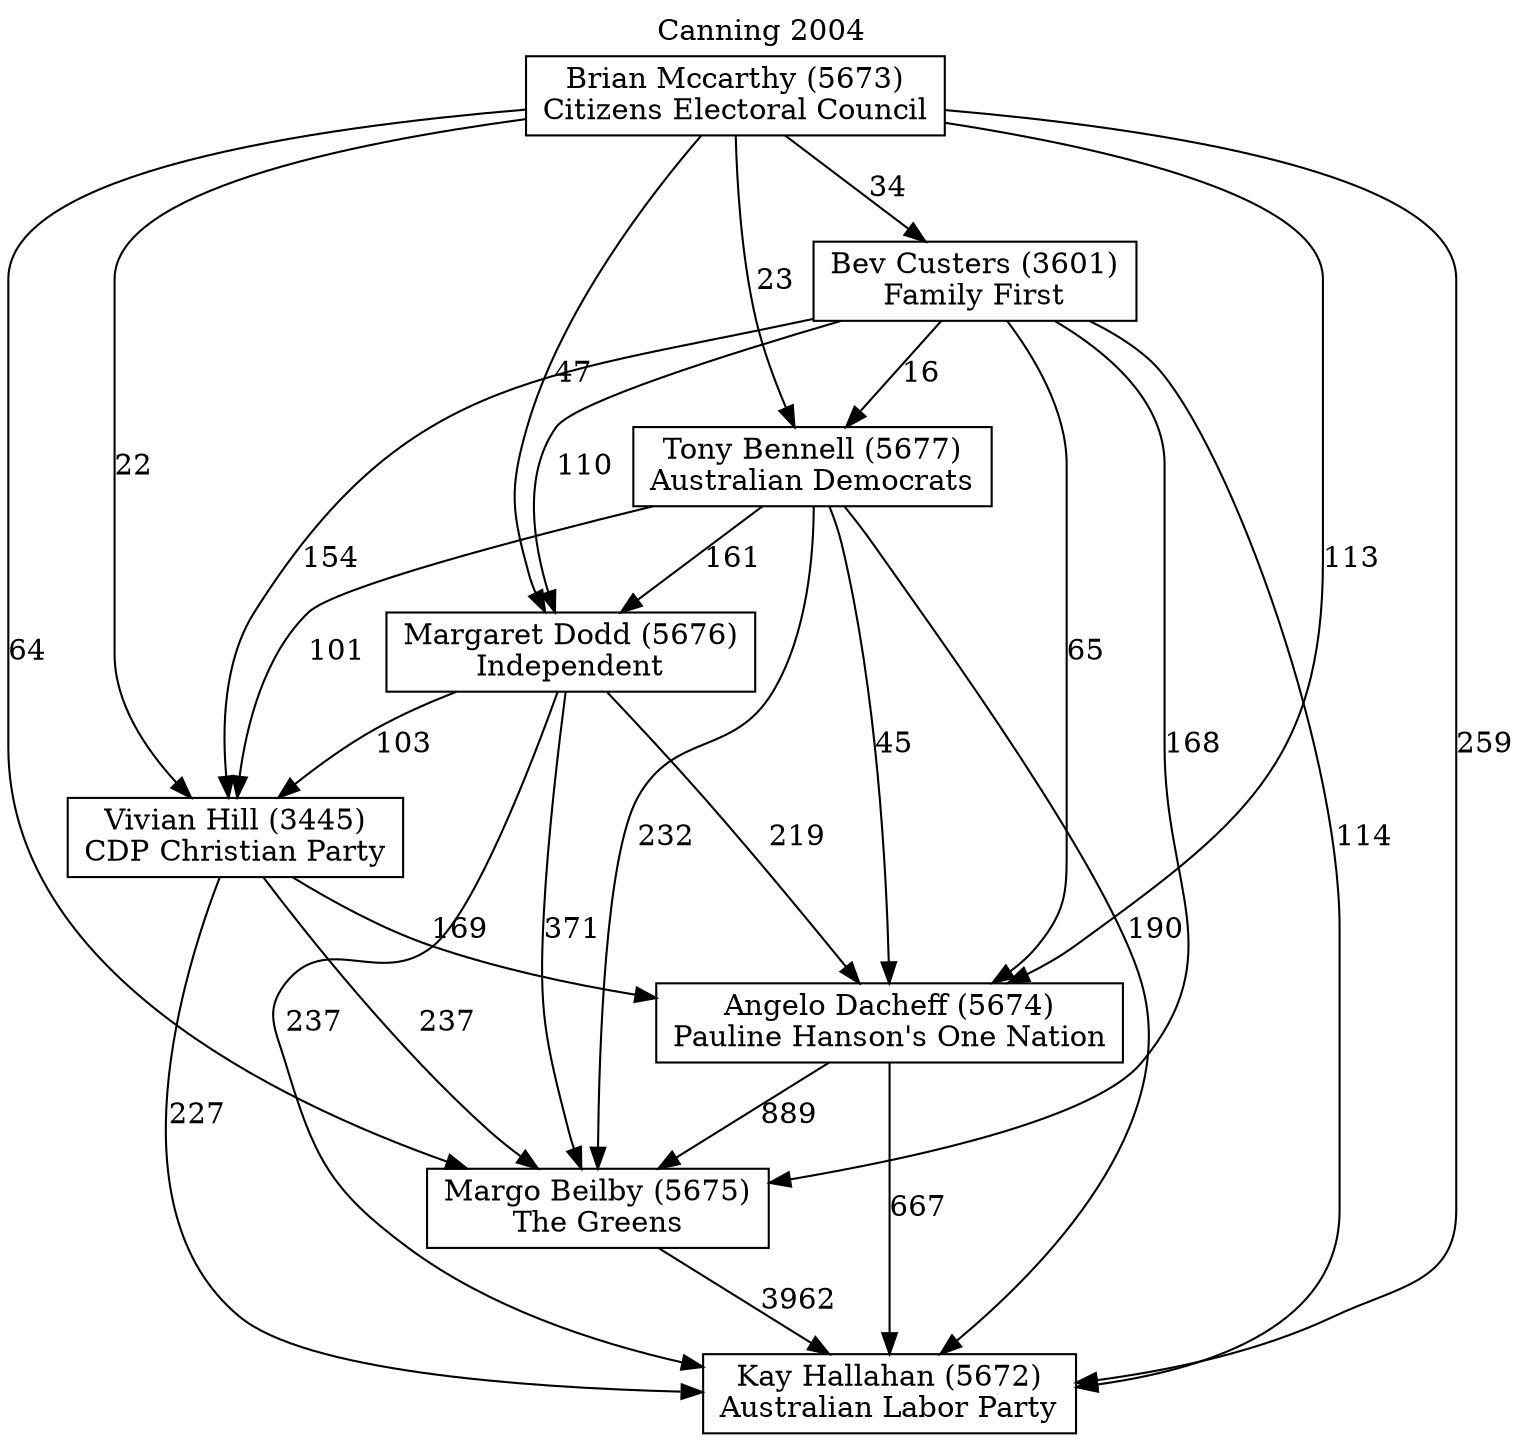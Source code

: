 // House preference flow
digraph "Kay Hallahan (5672)_Canning_2004" {
	graph [label="Canning 2004" labelloc=t mclimit=10]
	node [shape=box]
	"Kay Hallahan (5672)" [label="Kay Hallahan (5672)
Australian Labor Party"]
	"Margo Beilby (5675)" [label="Margo Beilby (5675)
The Greens"]
	"Angelo Dacheff (5674)" [label="Angelo Dacheff (5674)
Pauline Hanson's One Nation"]
	"Vivian Hill (3445)" [label="Vivian Hill (3445)
CDP Christian Party"]
	"Margaret Dodd (5676)" [label="Margaret Dodd (5676)
Independent"]
	"Tony Bennell (5677)" [label="Tony Bennell (5677)
Australian Democrats"]
	"Bev Custers (3601)" [label="Bev Custers (3601)
Family First"]
	"Brian Mccarthy (5673)" [label="Brian Mccarthy (5673)
Citizens Electoral Council"]
	"Margo Beilby (5675)" -> "Kay Hallahan (5672)" [label=3962]
	"Angelo Dacheff (5674)" -> "Margo Beilby (5675)" [label=889]
	"Vivian Hill (3445)" -> "Angelo Dacheff (5674)" [label=169]
	"Margaret Dodd (5676)" -> "Vivian Hill (3445)" [label=103]
	"Tony Bennell (5677)" -> "Margaret Dodd (5676)" [label=161]
	"Bev Custers (3601)" -> "Tony Bennell (5677)" [label=16]
	"Brian Mccarthy (5673)" -> "Bev Custers (3601)" [label=34]
	"Angelo Dacheff (5674)" -> "Kay Hallahan (5672)" [label=667]
	"Vivian Hill (3445)" -> "Kay Hallahan (5672)" [label=227]
	"Margaret Dodd (5676)" -> "Kay Hallahan (5672)" [label=237]
	"Tony Bennell (5677)" -> "Kay Hallahan (5672)" [label=190]
	"Bev Custers (3601)" -> "Kay Hallahan (5672)" [label=114]
	"Brian Mccarthy (5673)" -> "Kay Hallahan (5672)" [label=259]
	"Brian Mccarthy (5673)" -> "Tony Bennell (5677)" [label=23]
	"Bev Custers (3601)" -> "Margaret Dodd (5676)" [label=110]
	"Brian Mccarthy (5673)" -> "Margaret Dodd (5676)" [label=47]
	"Tony Bennell (5677)" -> "Vivian Hill (3445)" [label=101]
	"Bev Custers (3601)" -> "Vivian Hill (3445)" [label=154]
	"Brian Mccarthy (5673)" -> "Vivian Hill (3445)" [label=22]
	"Margaret Dodd (5676)" -> "Angelo Dacheff (5674)" [label=219]
	"Tony Bennell (5677)" -> "Angelo Dacheff (5674)" [label=45]
	"Bev Custers (3601)" -> "Angelo Dacheff (5674)" [label=65]
	"Brian Mccarthy (5673)" -> "Angelo Dacheff (5674)" [label=113]
	"Vivian Hill (3445)" -> "Margo Beilby (5675)" [label=237]
	"Margaret Dodd (5676)" -> "Margo Beilby (5675)" [label=371]
	"Tony Bennell (5677)" -> "Margo Beilby (5675)" [label=232]
	"Bev Custers (3601)" -> "Margo Beilby (5675)" [label=168]
	"Brian Mccarthy (5673)" -> "Margo Beilby (5675)" [label=64]
}
